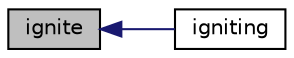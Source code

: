 digraph "ignite"
{
  bgcolor="transparent";
  edge [fontname="Helvetica",fontsize="10",labelfontname="Helvetica",labelfontsize="10"];
  node [fontname="Helvetica",fontsize="10",shape=record];
  rankdir="LR";
  Node1 [label="ignite",height=0.2,width=0.4,color="black", fillcolor="grey75", style="filled", fontcolor="black"];
  Node1 -> Node2 [dir="back",color="midnightblue",fontsize="10",style="solid",fontname="Helvetica"];
  Node2 [label="igniting",height=0.2,width=0.4,color="black",URL="$a01033.html#ab0a4e0c56b2f4b9896b829e9dc8cff14",tooltip="Are any of the ignition site currently igniting. "];
}

